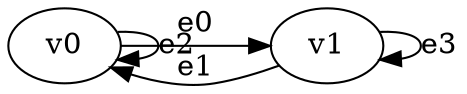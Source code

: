 digraph PerformanceStressTest {
    /*
     * Test 05: Performance and Scalability Test
     * 
     * This test demonstrates the system's performance with computationally
     * intensive constraints, including high-variable existential quantifiers.
     * 
     * Warning: This test may take several minutes to complete!
     * 
     * Performance expectations:
     * - e0: ~30 seconds (5 variables)
     * - e1: instant (simple constraint)
     * - e2: ~2-3 minutes (6 variables) 
     * - e3: instant (linear constraint)
     */
    
    // Minimal game structure for performance testing
    v0 [name="v0", player=0];
    v1 [name="v1", player=1];
    
    // Progressive complexity for performance measurement
    
    // 5 variables - moderate complexity (~30 seconds)
    v0 -> v1 [label="e0", constraint="exists a. exists b. exists c. exists d. exists e. time = a + b + c + d + e + 10"];
    
    // Simple constraint for quick testing
    v1 -> v0 [label="e1", constraint="time <= 25"];
    
    // 6 variables - high complexity (~2-3 minutes)
    v0 -> v0 [label="e2", constraint="exists a. exists b. exists c. exists d. exists e. exists f. time = a + b + c + d + e + f + 15"];
    
    // Another simple constraint
    v1 -> v1 [label="e3", constraint="time >= 5"];
}
